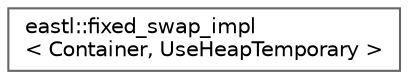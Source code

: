 digraph "类继承关系图"
{
 // LATEX_PDF_SIZE
  bgcolor="transparent";
  edge [fontname=Helvetica,fontsize=10,labelfontname=Helvetica,labelfontsize=10];
  node [fontname=Helvetica,fontsize=10,shape=box,height=0.2,width=0.4];
  rankdir="LR";
  Node0 [id="Node000000",label="eastl::fixed_swap_impl\l\< Container, UseHeapTemporary \>",height=0.2,width=0.4,color="grey40", fillcolor="white", style="filled",URL="$classeastl_1_1fixed__swap__impl.html",tooltip=" "];
}
